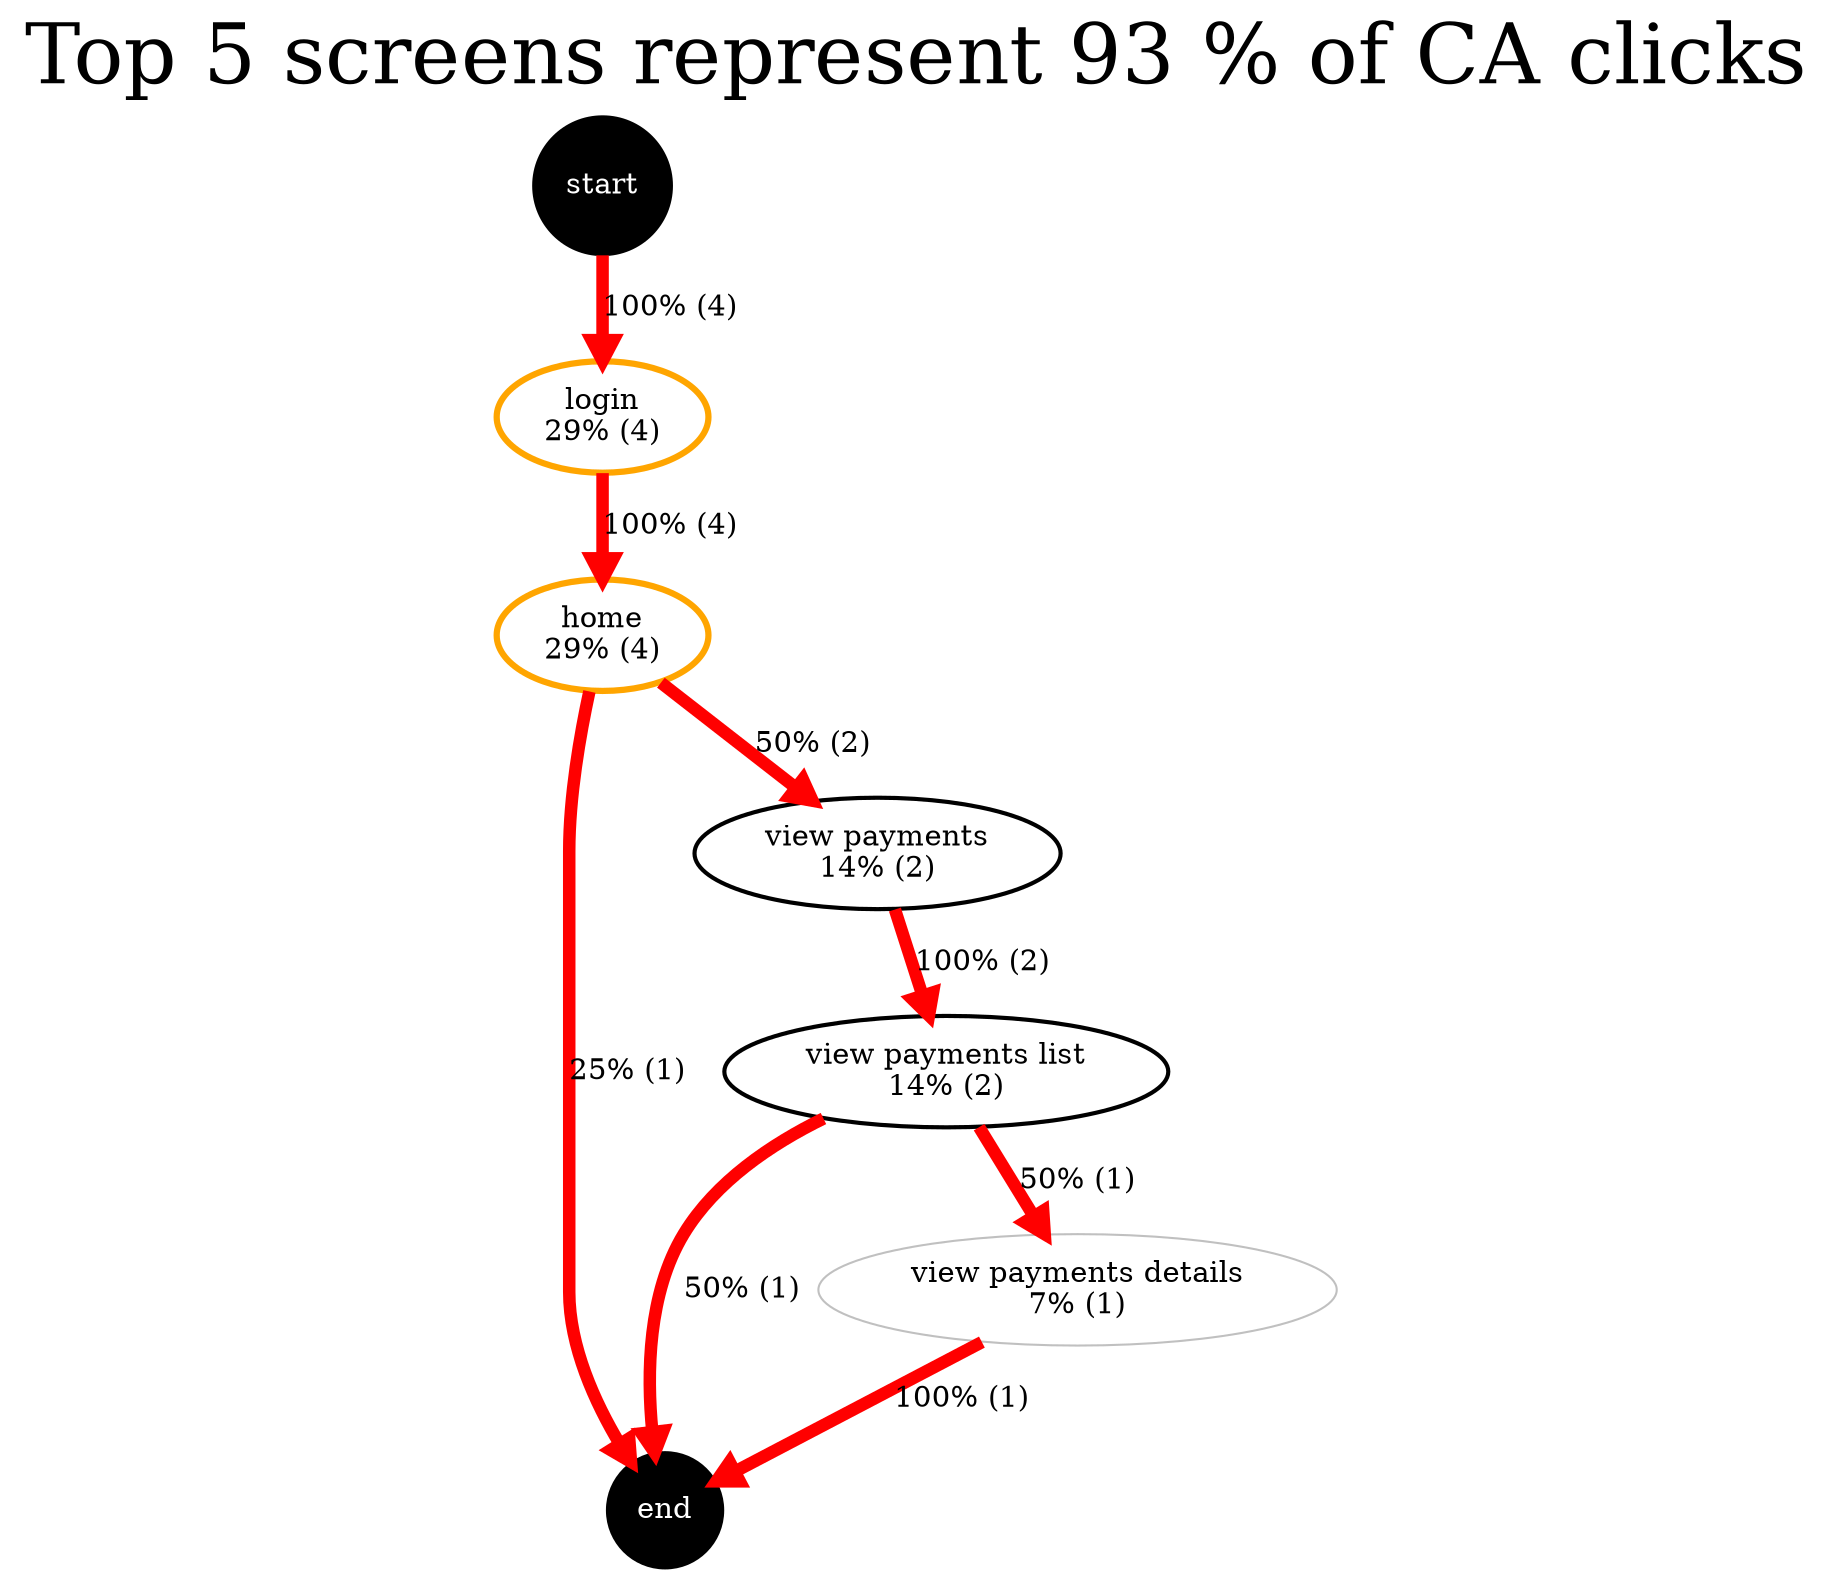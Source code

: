 

digraph mygraph {
	rankdir = "TD"
	"end" [shape=circle, style=filled, color=black, fontcolor=white];

	"start" [shape=circle, style=filled, color=black, fontcolor=white];
	"start" -> "login" [label="100% (4)", penwidth=6, color=red];

	"login" [label="login\n29% (4)", penwidth=3, color=orange, href="https://ca-test.adyen.com/ca/ca/login"];
	"login" -> "home" [label="100% (4)", penwidth=6, color=red];

	"home" [label="home\n29% (4)", penwidth=3, color=orange, href="https://ca-test.adyen.com/ca/ca/home"];
	"home" -> "view payments" [label="50% (2)", penwidth=6, color=red];
	"home" -> "end" [label="25% (1)", penwidth=6, color=red];

	"view payments" [label="view payments\n14% (2)", penwidth=2, color=black, href="https://ca-test.adyen.com/ca/ca/view payments"];
	"view payments" -> "view payments list" [label="100% (2)", penwidth=6, color=red];

	"view payments list" [label="view payments list\n14% (2)", penwidth=2, color=black, href="https://ca-test.adyen.com/ca/ca/view payments list"];
	"view payments list" -> "end" [label="50% (1)", penwidth=6, color=red];
	"view payments list" -> "view payments details" [label="50% (1)", penwidth=6, color=red];

	"view payments details" [label="view payments details\n7% (1)", penwidth=1, color=grey, href="https://ca-test.adyen.com/ca/ca/view payments details"];
	"view payments details" -> "end" [label="100% (1)", penwidth=6, color=red];

	fontsize = "40"
	label="Top 5 screens represent 93 % of CA clicks"
	labelloc="t"

}
